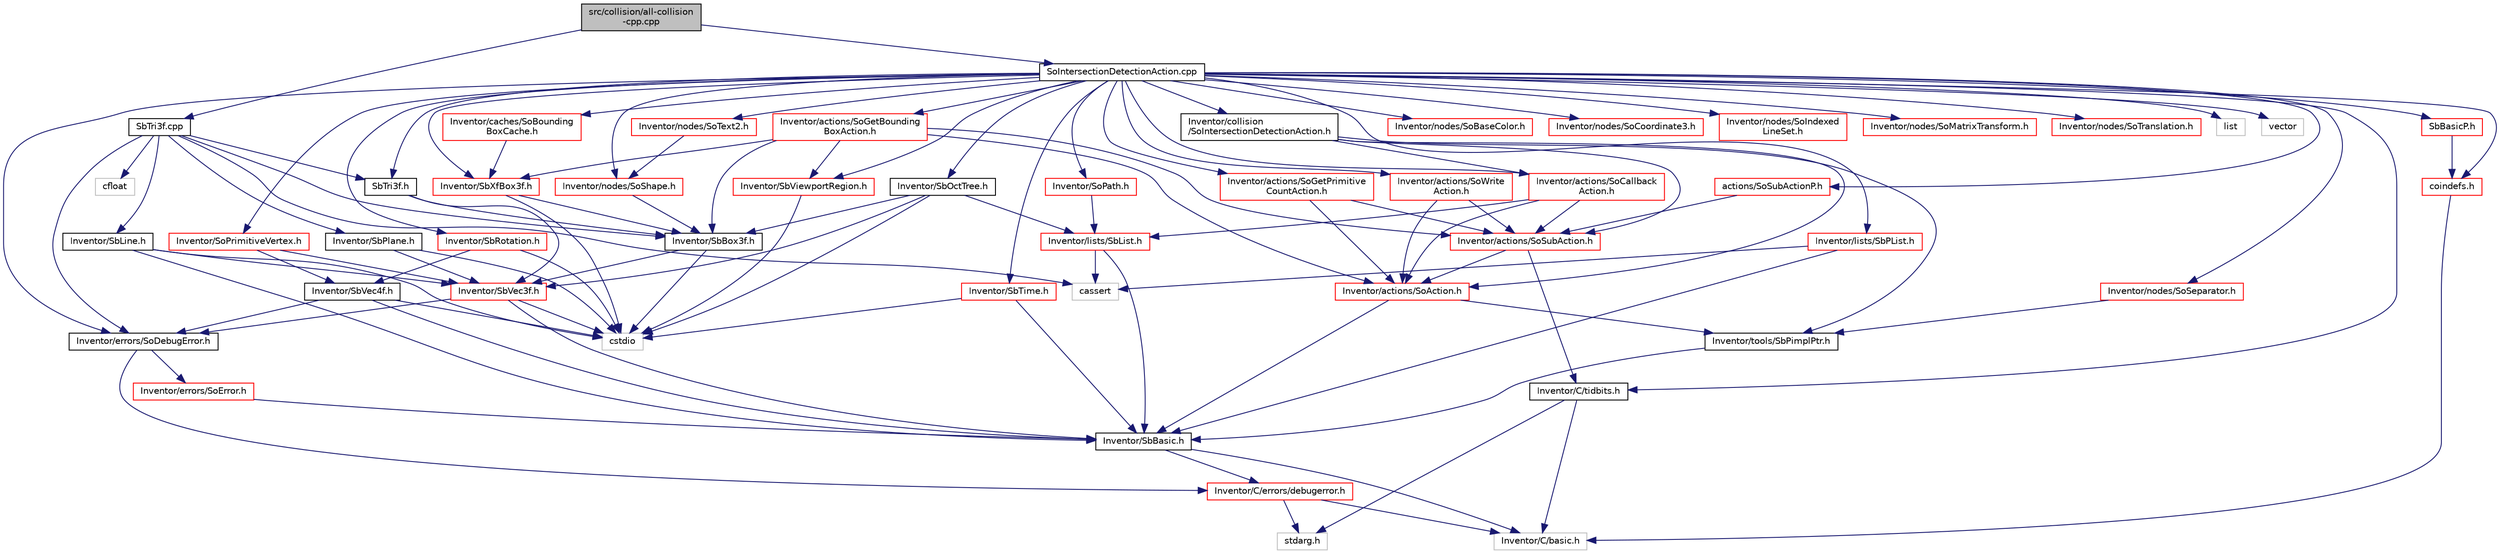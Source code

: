 digraph "src/collision/all-collision-cpp.cpp"
{
 // LATEX_PDF_SIZE
  edge [fontname="Helvetica",fontsize="10",labelfontname="Helvetica",labelfontsize="10"];
  node [fontname="Helvetica",fontsize="10",shape=record];
  Node1 [label="src/collision/all-collision\l-cpp.cpp",height=0.2,width=0.4,color="black", fillcolor="grey75", style="filled", fontcolor="black",tooltip=" "];
  Node1 -> Node2 [color="midnightblue",fontsize="10",style="solid",fontname="Helvetica"];
  Node2 [label="SbTri3f.cpp",height=0.2,width=0.4,color="black", fillcolor="white", style="filled",URL="$SbTri3f_8cpp.html",tooltip=" "];
  Node2 -> Node3 [color="midnightblue",fontsize="10",style="solid",fontname="Helvetica"];
  Node3 [label="cassert",height=0.2,width=0.4,color="grey75", fillcolor="white", style="filled",tooltip=" "];
  Node2 -> Node4 [color="midnightblue",fontsize="10",style="solid",fontname="Helvetica"];
  Node4 [label="cfloat",height=0.2,width=0.4,color="grey75", fillcolor="white", style="filled",tooltip=" "];
  Node2 -> Node5 [color="midnightblue",fontsize="10",style="solid",fontname="Helvetica"];
  Node5 [label="Inventor/errors/SoDebugError.h",height=0.2,width=0.4,color="black", fillcolor="white", style="filled",URL="$SoDebugError_8h.html",tooltip=" "];
  Node5 -> Node6 [color="midnightblue",fontsize="10",style="solid",fontname="Helvetica"];
  Node6 [label="Inventor/errors/SoError.h",height=0.2,width=0.4,color="red", fillcolor="white", style="filled",URL="$SoError_8h.html",tooltip=" "];
  Node6 -> Node7 [color="midnightblue",fontsize="10",style="solid",fontname="Helvetica"];
  Node7 [label="Inventor/SbBasic.h",height=0.2,width=0.4,color="black", fillcolor="white", style="filled",URL="$SbBasic_8h.html",tooltip=" "];
  Node7 -> Node8 [color="midnightblue",fontsize="10",style="solid",fontname="Helvetica"];
  Node8 [label="Inventor/C/basic.h",height=0.2,width=0.4,color="grey75", fillcolor="white", style="filled",tooltip=" "];
  Node7 -> Node9 [color="midnightblue",fontsize="10",style="solid",fontname="Helvetica"];
  Node9 [label="Inventor/C/errors/debugerror.h",height=0.2,width=0.4,color="red", fillcolor="white", style="filled",URL="$debugerror_8h.html",tooltip=" "];
  Node9 -> Node8 [color="midnightblue",fontsize="10",style="solid",fontname="Helvetica"];
  Node9 -> Node12 [color="midnightblue",fontsize="10",style="solid",fontname="Helvetica"];
  Node12 [label="stdarg.h",height=0.2,width=0.4,color="grey75", fillcolor="white", style="filled",tooltip=" "];
  Node5 -> Node9 [color="midnightblue",fontsize="10",style="solid",fontname="Helvetica"];
  Node2 -> Node24 [color="midnightblue",fontsize="10",style="solid",fontname="Helvetica"];
  Node24 [label="Inventor/SbPlane.h",height=0.2,width=0.4,color="black", fillcolor="white", style="filled",URL="$SbPlane_8h.html",tooltip=" "];
  Node24 -> Node15 [color="midnightblue",fontsize="10",style="solid",fontname="Helvetica"];
  Node15 [label="cstdio",height=0.2,width=0.4,color="grey75", fillcolor="white", style="filled",tooltip=" "];
  Node24 -> Node25 [color="midnightblue",fontsize="10",style="solid",fontname="Helvetica"];
  Node25 [label="Inventor/SbVec3f.h",height=0.2,width=0.4,color="red", fillcolor="white", style="filled",URL="$SbVec3f_8h.html",tooltip=" "];
  Node25 -> Node15 [color="midnightblue",fontsize="10",style="solid",fontname="Helvetica"];
  Node25 -> Node7 [color="midnightblue",fontsize="10",style="solid",fontname="Helvetica"];
  Node25 -> Node5 [color="midnightblue",fontsize="10",style="solid",fontname="Helvetica"];
  Node2 -> Node28 [color="midnightblue",fontsize="10",style="solid",fontname="Helvetica"];
  Node28 [label="Inventor/SbLine.h",height=0.2,width=0.4,color="black", fillcolor="white", style="filled",URL="$SbLine_8h.html",tooltip=" "];
  Node28 -> Node15 [color="midnightblue",fontsize="10",style="solid",fontname="Helvetica"];
  Node28 -> Node7 [color="midnightblue",fontsize="10",style="solid",fontname="Helvetica"];
  Node28 -> Node25 [color="midnightblue",fontsize="10",style="solid",fontname="Helvetica"];
  Node2 -> Node29 [color="midnightblue",fontsize="10",style="solid",fontname="Helvetica"];
  Node29 [label="Inventor/SbBox3f.h",height=0.2,width=0.4,color="black", fillcolor="white", style="filled",URL="$SbBox3f_8h.html",tooltip=" "];
  Node29 -> Node15 [color="midnightblue",fontsize="10",style="solid",fontname="Helvetica"];
  Node29 -> Node25 [color="midnightblue",fontsize="10",style="solid",fontname="Helvetica"];
  Node2 -> Node30 [color="midnightblue",fontsize="10",style="solid",fontname="Helvetica"];
  Node30 [label="SbTri3f.h",height=0.2,width=0.4,color="black", fillcolor="white", style="filled",URL="$SbTri3f_8h.html",tooltip=" "];
  Node30 -> Node25 [color="midnightblue",fontsize="10",style="solid",fontname="Helvetica"];
  Node30 -> Node29 [color="midnightblue",fontsize="10",style="solid",fontname="Helvetica"];
  Node1 -> Node31 [color="midnightblue",fontsize="10",style="solid",fontname="Helvetica"];
  Node31 [label="SoIntersectionDetectionAction.cpp",height=0.2,width=0.4,color="black", fillcolor="white", style="filled",URL="$SoIntersectionDetectionAction_8cpp.html",tooltip=" "];
  Node31 -> Node32 [color="midnightblue",fontsize="10",style="solid",fontname="Helvetica"];
  Node32 [label="Inventor/collision\l/SoIntersectionDetectionAction.h",height=0.2,width=0.4,color="black", fillcolor="white", style="filled",URL="$SoIntersectionDetectionAction_8h.html",tooltip=" "];
  Node32 -> Node33 [color="midnightblue",fontsize="10",style="solid",fontname="Helvetica"];
  Node33 [label="Inventor/tools/SbPimplPtr.h",height=0.2,width=0.4,color="black", fillcolor="white", style="filled",URL="$SbPimplPtr_8h.html",tooltip=" "];
  Node33 -> Node7 [color="midnightblue",fontsize="10",style="solid",fontname="Helvetica"];
  Node32 -> Node34 [color="midnightblue",fontsize="10",style="solid",fontname="Helvetica"];
  Node34 [label="Inventor/actions/SoSubAction.h",height=0.2,width=0.4,color="red", fillcolor="white", style="filled",URL="$SoSubAction_8h.html",tooltip=" "];
  Node34 -> Node35 [color="midnightblue",fontsize="10",style="solid",fontname="Helvetica"];
  Node35 [label="Inventor/actions/SoAction.h",height=0.2,width=0.4,color="red", fillcolor="white", style="filled",URL="$SoAction_8h.html",tooltip=" "];
  Node35 -> Node7 [color="midnightblue",fontsize="10",style="solid",fontname="Helvetica"];
  Node35 -> Node33 [color="midnightblue",fontsize="10",style="solid",fontname="Helvetica"];
  Node34 -> Node58 [color="midnightblue",fontsize="10",style="solid",fontname="Helvetica"];
  Node58 [label="Inventor/C/tidbits.h",height=0.2,width=0.4,color="black", fillcolor="white", style="filled",URL="$tidbits_8h.html",tooltip=" "];
  Node58 -> Node8 [color="midnightblue",fontsize="10",style="solid",fontname="Helvetica"];
  Node58 -> Node12 [color="midnightblue",fontsize="10",style="solid",fontname="Helvetica"];
  Node32 -> Node35 [color="midnightblue",fontsize="10",style="solid",fontname="Helvetica"];
  Node32 -> Node59 [color="midnightblue",fontsize="10",style="solid",fontname="Helvetica"];
  Node59 [label="Inventor/actions/SoCallback\lAction.h",height=0.2,width=0.4,color="red", fillcolor="white", style="filled",URL="$SoCallbackAction_8h.html",tooltip=" "];
  Node59 -> Node35 [color="midnightblue",fontsize="10",style="solid",fontname="Helvetica"];
  Node59 -> Node34 [color="midnightblue",fontsize="10",style="solid",fontname="Helvetica"];
  Node59 -> Node44 [color="midnightblue",fontsize="10",style="solid",fontname="Helvetica"];
  Node44 [label="Inventor/lists/SbList.h",height=0.2,width=0.4,color="red", fillcolor="white", style="filled",URL="$SbList_8h.html",tooltip=" "];
  Node44 -> Node3 [color="midnightblue",fontsize="10",style="solid",fontname="Helvetica"];
  Node44 -> Node7 [color="midnightblue",fontsize="10",style="solid",fontname="Helvetica"];
  Node31 -> Node58 [color="midnightblue",fontsize="10",style="solid",fontname="Helvetica"];
  Node31 -> Node110 [color="midnightblue",fontsize="10",style="solid",fontname="Helvetica"];
  Node110 [label="Inventor/SbOctTree.h",height=0.2,width=0.4,color="black", fillcolor="white", style="filled",URL="$SbOctTree_8h.html",tooltip=" "];
  Node110 -> Node25 [color="midnightblue",fontsize="10",style="solid",fontname="Helvetica"];
  Node110 -> Node44 [color="midnightblue",fontsize="10",style="solid",fontname="Helvetica"];
  Node110 -> Node29 [color="midnightblue",fontsize="10",style="solid",fontname="Helvetica"];
  Node110 -> Node15 [color="midnightblue",fontsize="10",style="solid",fontname="Helvetica"];
  Node31 -> Node111 [color="midnightblue",fontsize="10",style="solid",fontname="Helvetica"];
  Node111 [label="Inventor/SbRotation.h",height=0.2,width=0.4,color="red", fillcolor="white", style="filled",URL="$SbRotation_8h.html",tooltip=" "];
  Node111 -> Node15 [color="midnightblue",fontsize="10",style="solid",fontname="Helvetica"];
  Node111 -> Node112 [color="midnightblue",fontsize="10",style="solid",fontname="Helvetica"];
  Node112 [label="Inventor/SbVec4f.h",height=0.2,width=0.4,color="black", fillcolor="white", style="filled",URL="$SbVec4f_8h.html",tooltip=" "];
  Node112 -> Node15 [color="midnightblue",fontsize="10",style="solid",fontname="Helvetica"];
  Node112 -> Node7 [color="midnightblue",fontsize="10",style="solid",fontname="Helvetica"];
  Node112 -> Node5 [color="midnightblue",fontsize="10",style="solid",fontname="Helvetica"];
  Node31 -> Node113 [color="midnightblue",fontsize="10",style="solid",fontname="Helvetica"];
  Node113 [label="Inventor/SbTime.h",height=0.2,width=0.4,color="red", fillcolor="white", style="filled",URL="$SbTime_8h.html",tooltip=" "];
  Node113 -> Node15 [color="midnightblue",fontsize="10",style="solid",fontname="Helvetica"];
  Node113 -> Node7 [color="midnightblue",fontsize="10",style="solid",fontname="Helvetica"];
  Node31 -> Node114 [color="midnightblue",fontsize="10",style="solid",fontname="Helvetica"];
  Node114 [label="Inventor/SbViewportRegion.h",height=0.2,width=0.4,color="red", fillcolor="white", style="filled",URL="$SbViewportRegion_8h.html",tooltip=" "];
  Node114 -> Node15 [color="midnightblue",fontsize="10",style="solid",fontname="Helvetica"];
  Node31 -> Node116 [color="midnightblue",fontsize="10",style="solid",fontname="Helvetica"];
  Node116 [label="Inventor/SbXfBox3f.h",height=0.2,width=0.4,color="red", fillcolor="white", style="filled",URL="$SbXfBox3f_8h.html",tooltip=" "];
  Node116 -> Node15 [color="midnightblue",fontsize="10",style="solid",fontname="Helvetica"];
  Node116 -> Node29 [color="midnightblue",fontsize="10",style="solid",fontname="Helvetica"];
  Node31 -> Node38 [color="midnightblue",fontsize="10",style="solid",fontname="Helvetica"];
  Node38 [label="Inventor/SoPath.h",height=0.2,width=0.4,color="red", fillcolor="white", style="filled",URL="$SoPath_8h.html",tooltip=" "];
  Node38 -> Node44 [color="midnightblue",fontsize="10",style="solid",fontname="Helvetica"];
  Node31 -> Node118 [color="midnightblue",fontsize="10",style="solid",fontname="Helvetica"];
  Node118 [label="Inventor/SoPrimitiveVertex.h",height=0.2,width=0.4,color="red", fillcolor="white", style="filled",URL="$SoPrimitiveVertex_8h.html",tooltip=" "];
  Node118 -> Node25 [color="midnightblue",fontsize="10",style="solid",fontname="Helvetica"];
  Node118 -> Node112 [color="midnightblue",fontsize="10",style="solid",fontname="Helvetica"];
  Node31 -> Node59 [color="midnightblue",fontsize="10",style="solid",fontname="Helvetica"];
  Node31 -> Node119 [color="midnightblue",fontsize="10",style="solid",fontname="Helvetica"];
  Node119 [label="Inventor/actions/SoGetBounding\lBoxAction.h",height=0.2,width=0.4,color="red", fillcolor="white", style="filled",URL="$SoGetBoundingBoxAction_8h.html",tooltip=" "];
  Node119 -> Node35 [color="midnightblue",fontsize="10",style="solid",fontname="Helvetica"];
  Node119 -> Node34 [color="midnightblue",fontsize="10",style="solid",fontname="Helvetica"];
  Node119 -> Node114 [color="midnightblue",fontsize="10",style="solid",fontname="Helvetica"];
  Node119 -> Node29 [color="midnightblue",fontsize="10",style="solid",fontname="Helvetica"];
  Node119 -> Node116 [color="midnightblue",fontsize="10",style="solid",fontname="Helvetica"];
  Node31 -> Node121 [color="midnightblue",fontsize="10",style="solid",fontname="Helvetica"];
  Node121 [label="Inventor/actions/SoGetPrimitive\lCountAction.h",height=0.2,width=0.4,color="red", fillcolor="white", style="filled",URL="$SoGetPrimitiveCountAction_8h.html",tooltip=" "];
  Node121 -> Node35 [color="midnightblue",fontsize="10",style="solid",fontname="Helvetica"];
  Node121 -> Node34 [color="midnightblue",fontsize="10",style="solid",fontname="Helvetica"];
  Node31 -> Node122 [color="midnightblue",fontsize="10",style="solid",fontname="Helvetica"];
  Node122 [label="Inventor/actions/SoWrite\lAction.h",height=0.2,width=0.4,color="red", fillcolor="white", style="filled",URL="$SoWriteAction_8h.html",tooltip=" "];
  Node122 -> Node35 [color="midnightblue",fontsize="10",style="solid",fontname="Helvetica"];
  Node122 -> Node34 [color="midnightblue",fontsize="10",style="solid",fontname="Helvetica"];
  Node31 -> Node123 [color="midnightblue",fontsize="10",style="solid",fontname="Helvetica"];
  Node123 [label="Inventor/caches/SoBounding\lBoxCache.h",height=0.2,width=0.4,color="red", fillcolor="white", style="filled",URL="$SoBoundingBoxCache_8h.html",tooltip=" "];
  Node123 -> Node116 [color="midnightblue",fontsize="10",style="solid",fontname="Helvetica"];
  Node31 -> Node5 [color="midnightblue",fontsize="10",style="solid",fontname="Helvetica"];
  Node31 -> Node18 [color="midnightblue",fontsize="10",style="solid",fontname="Helvetica"];
  Node18 [label="Inventor/lists/SbPList.h",height=0.2,width=0.4,color="red", fillcolor="white", style="filled",URL="$lists_2SbPList_8h.html",tooltip=" "];
  Node18 -> Node7 [color="midnightblue",fontsize="10",style="solid",fontname="Helvetica"];
  Node18 -> Node3 [color="midnightblue",fontsize="10",style="solid",fontname="Helvetica"];
  Node31 -> Node125 [color="midnightblue",fontsize="10",style="solid",fontname="Helvetica"];
  Node125 [label="Inventor/nodes/SoBaseColor.h",height=0.2,width=0.4,color="red", fillcolor="white", style="filled",URL="$SoBaseColor_8h.html",tooltip=" "];
  Node31 -> Node127 [color="midnightblue",fontsize="10",style="solid",fontname="Helvetica"];
  Node127 [label="Inventor/nodes/SoCoordinate3.h",height=0.2,width=0.4,color="red", fillcolor="white", style="filled",URL="$SoCoordinate3_8h.html",tooltip=" "];
  Node31 -> Node129 [color="midnightblue",fontsize="10",style="solid",fontname="Helvetica"];
  Node129 [label="Inventor/nodes/SoIndexed\lLineSet.h",height=0.2,width=0.4,color="red", fillcolor="white", style="filled",URL="$SoIndexedLineSet_8h.html",tooltip=" "];
  Node31 -> Node139 [color="midnightblue",fontsize="10",style="solid",fontname="Helvetica"];
  Node139 [label="Inventor/nodes/SoMatrixTransform.h",height=0.2,width=0.4,color="red", fillcolor="white", style="filled",URL="$SoMatrixTransform_8h.html",tooltip=" "];
  Node31 -> Node132 [color="midnightblue",fontsize="10",style="solid",fontname="Helvetica"];
  Node132 [label="Inventor/nodes/SoShape.h",height=0.2,width=0.4,color="red", fillcolor="white", style="filled",URL="$SoShape_8h.html",tooltip=" "];
  Node132 -> Node29 [color="midnightblue",fontsize="10",style="solid",fontname="Helvetica"];
  Node31 -> Node141 [color="midnightblue",fontsize="10",style="solid",fontname="Helvetica"];
  Node141 [label="Inventor/nodes/SoSeparator.h",height=0.2,width=0.4,color="red", fillcolor="white", style="filled",URL="$SoSeparator_8h.html",tooltip=" "];
  Node141 -> Node33 [color="midnightblue",fontsize="10",style="solid",fontname="Helvetica"];
  Node31 -> Node143 [color="midnightblue",fontsize="10",style="solid",fontname="Helvetica"];
  Node143 [label="Inventor/nodes/SoText2.h",height=0.2,width=0.4,color="red", fillcolor="white", style="filled",URL="$SoText2_8h.html",tooltip=" "];
  Node143 -> Node132 [color="midnightblue",fontsize="10",style="solid",fontname="Helvetica"];
  Node31 -> Node145 [color="midnightblue",fontsize="10",style="solid",fontname="Helvetica"];
  Node145 [label="Inventor/nodes/SoTranslation.h",height=0.2,width=0.4,color="red", fillcolor="white", style="filled",URL="$SoTranslation_8h.html",tooltip=" "];
  Node31 -> Node147 [color="midnightblue",fontsize="10",style="solid",fontname="Helvetica"];
  Node147 [label="actions/SoSubActionP.h",height=0.2,width=0.4,color="red", fillcolor="white", style="filled",URL="$SoSubActionP_8h.html",tooltip=" "];
  Node147 -> Node34 [color="midnightblue",fontsize="10",style="solid",fontname="Helvetica"];
  Node31 -> Node30 [color="midnightblue",fontsize="10",style="solid",fontname="Helvetica"];
  Node31 -> Node150 [color="midnightblue",fontsize="10",style="solid",fontname="Helvetica"];
  Node150 [label="coindefs.h",height=0.2,width=0.4,color="red", fillcolor="white", style="filled",URL="$coindefs_8h.html",tooltip=" "];
  Node150 -> Node8 [color="midnightblue",fontsize="10",style="solid",fontname="Helvetica"];
  Node31 -> Node152 [color="midnightblue",fontsize="10",style="solid",fontname="Helvetica"];
  Node152 [label="SbBasicP.h",height=0.2,width=0.4,color="red", fillcolor="white", style="filled",URL="$SbBasicP_8h.html",tooltip=" "];
  Node152 -> Node150 [color="midnightblue",fontsize="10",style="solid",fontname="Helvetica"];
  Node31 -> Node153 [color="midnightblue",fontsize="10",style="solid",fontname="Helvetica"];
  Node153 [label="list",height=0.2,width=0.4,color="grey75", fillcolor="white", style="filled",tooltip=" "];
  Node31 -> Node154 [color="midnightblue",fontsize="10",style="solid",fontname="Helvetica"];
  Node154 [label="vector",height=0.2,width=0.4,color="grey75", fillcolor="white", style="filled",tooltip=" "];
}
